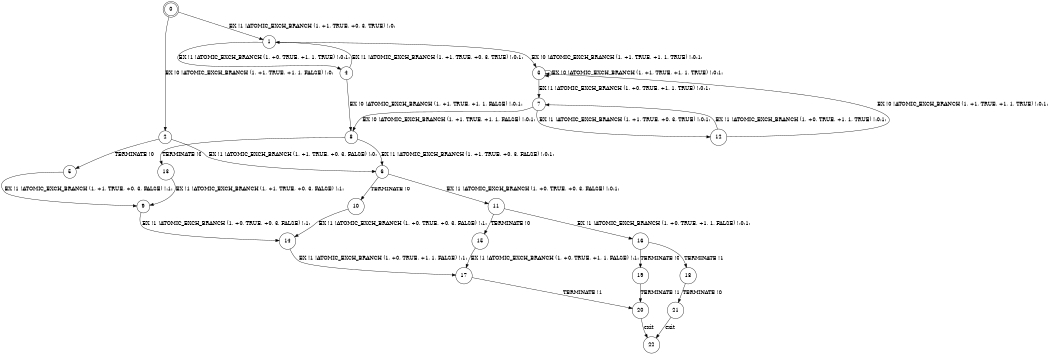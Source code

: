 digraph BCG {
size = "7, 10.5";
center = TRUE;
node [shape = circle];
0 [peripheries = 2];
0 -> 1 [label = "EX !1 !ATOMIC_EXCH_BRANCH (1, +1, TRUE, +0, 3, TRUE) !:0:"];
0 -> 2 [label = "EX !0 !ATOMIC_EXCH_BRANCH (1, +1, TRUE, +1, 1, FALSE) !:0:"];
1 -> 3 [label = "EX !0 !ATOMIC_EXCH_BRANCH (1, +1, TRUE, +1, 1, TRUE) !:0:1:"];
1 -> 4 [label = "EX !1 !ATOMIC_EXCH_BRANCH (1, +0, TRUE, +1, 1, TRUE) !:0:1:"];
2 -> 5 [label = "TERMINATE !0"];
2 -> 6 [label = "EX !1 !ATOMIC_EXCH_BRANCH (1, +1, TRUE, +0, 3, FALSE) !:0:"];
3 -> 7 [label = "EX !1 !ATOMIC_EXCH_BRANCH (1, +0, TRUE, +1, 1, TRUE) !:0:1:"];
3 -> 3 [label = "EX !0 !ATOMIC_EXCH_BRANCH (1, +1, TRUE, +1, 1, TRUE) !:0:1:"];
4 -> 8 [label = "EX !0 !ATOMIC_EXCH_BRANCH (1, +1, TRUE, +1, 1, FALSE) !:0:1:"];
4 -> 1 [label = "EX !1 !ATOMIC_EXCH_BRANCH (1, +1, TRUE, +0, 3, TRUE) !:0:1:"];
5 -> 9 [label = "EX !1 !ATOMIC_EXCH_BRANCH (1, +1, TRUE, +0, 3, FALSE) !:1:"];
6 -> 10 [label = "TERMINATE !0"];
6 -> 11 [label = "EX !1 !ATOMIC_EXCH_BRANCH (1, +0, TRUE, +0, 3, FALSE) !:0:1:"];
7 -> 12 [label = "EX !1 !ATOMIC_EXCH_BRANCH (1, +1, TRUE, +0, 3, TRUE) !:0:1:"];
7 -> 8 [label = "EX !0 !ATOMIC_EXCH_BRANCH (1, +1, TRUE, +1, 1, FALSE) !:0:1:"];
8 -> 13 [label = "TERMINATE !0"];
8 -> 6 [label = "EX !1 !ATOMIC_EXCH_BRANCH (1, +1, TRUE, +0, 3, FALSE) !:0:1:"];
9 -> 14 [label = "EX !1 !ATOMIC_EXCH_BRANCH (1, +0, TRUE, +0, 3, FALSE) !:1:"];
10 -> 14 [label = "EX !1 !ATOMIC_EXCH_BRANCH (1, +0, TRUE, +0, 3, FALSE) !:1:"];
11 -> 15 [label = "TERMINATE !0"];
11 -> 16 [label = "EX !1 !ATOMIC_EXCH_BRANCH (1, +0, TRUE, +1, 1, FALSE) !:0:1:"];
12 -> 7 [label = "EX !1 !ATOMIC_EXCH_BRANCH (1, +0, TRUE, +1, 1, TRUE) !:0:1:"];
12 -> 3 [label = "EX !0 !ATOMIC_EXCH_BRANCH (1, +1, TRUE, +1, 1, TRUE) !:0:1:"];
13 -> 9 [label = "EX !1 !ATOMIC_EXCH_BRANCH (1, +1, TRUE, +0, 3, FALSE) !:1:"];
14 -> 17 [label = "EX !1 !ATOMIC_EXCH_BRANCH (1, +0, TRUE, +1, 1, FALSE) !:1:"];
15 -> 17 [label = "EX !1 !ATOMIC_EXCH_BRANCH (1, +0, TRUE, +1, 1, FALSE) !:1:"];
16 -> 18 [label = "TERMINATE !1"];
16 -> 19 [label = "TERMINATE !0"];
17 -> 20 [label = "TERMINATE !1"];
18 -> 21 [label = "TERMINATE !0"];
19 -> 20 [label = "TERMINATE !1"];
20 -> 22 [label = "exit"];
21 -> 22 [label = "exit"];
}
